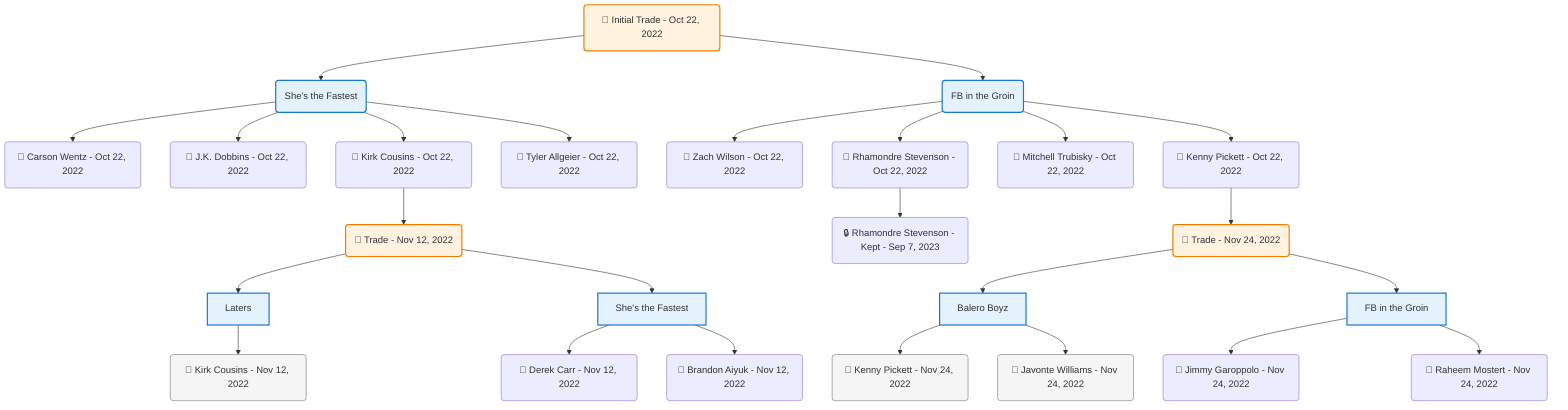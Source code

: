 flowchart TD

    TRADE_MAIN("🔄 Initial Trade - Oct 22, 2022")
    TEAM_1("She's the Fastest")
    TEAM_2("FB in the Groin")
    NODE_31e7fac5-08c3-4d1e-b742-0e41812ff327("🔄 Carson Wentz - Oct 22, 2022")
    NODE_46551d87-6620-496f-9426-1952e6229d82("🔄 Zach Wilson - Oct 22, 2022")
    NODE_44bf3032-02a3-4053-ada6-1d4e34b2a862("🔄 Rhamondre Stevenson - Oct 22, 2022")
    NODE_e604f0e6-310e-43a9-a279-a0adc371a630("🔒 Rhamondre Stevenson - Kept - Sep 7, 2023")
    NODE_9be64a35-ca09-4358-9dfc-6971a00c397a("🔄 Mitchell Trubisky - Oct 22, 2022")
    NODE_f85aa3b6-020d-4689-9390-8eed17f89b48("🔄 Kenny Pickett - Oct 22, 2022")
    TRADE_36c4f0e2-3a62-4a2f-aeff-004312ccd7e0_3("🔄 Trade - Nov 24, 2022")
    TEAM_2feaf03e-fb22-498e-ac8f-e596b6ba7810_4["Balero Boyz"]
    NODE_f903327d-5537-4a97-941a-7d80035df23e("🔄 Kenny Pickett - Nov 24, 2022")
    NODE_f5eadd9c-975d-4a02-8aed-9554a48dad40("🔄 Javonte Williams - Nov 24, 2022")
    TEAM_f483ecf1-cd17-4991-854b-e52dfc957b45_5["FB in the Groin"]
    NODE_9be127b4-a3d5-401c-acf7-930b29fba8bb("🔄 Jimmy Garoppolo - Nov 24, 2022")
    NODE_9cd60e06-6251-46a6-b284-c1979aa7e5cc("🔄 Raheem Mostert - Nov 24, 2022")
    NODE_dfaa5988-9ef9-48f8-b7f3-c4d3aa25240e("🔄 J.K. Dobbins - Oct 22, 2022")
    NODE_d6a9e407-1ec2-44b6-8a55-f0817d6fc4db("🔄 Kirk Cousins - Oct 22, 2022")
    TRADE_86041a91-0833-4da9-8d5e-4b0b56bbbb42_6("🔄 Trade - Nov 12, 2022")
    TEAM_825928a9-7194-43aa-b7ae-fc78c2510b16_7["Laters"]
    NODE_788e0048-0dcd-476b-8827-3dcae6ce33e4("🔄 Kirk Cousins - Nov 12, 2022")
    TEAM_4449259f-64af-44fd-9235-1facc0926234_8["She's the Fastest"]
    NODE_fd027af1-9c5b-40d1-b22c-1f45d7ae8a46("🔄 Derek Carr - Nov 12, 2022")
    NODE_a847cd9b-edb9-4a62-9213-7b6f32191225("🔄 Brandon Aiyuk - Nov 12, 2022")
    NODE_188a0f3e-e812-4d35-91eb-f7f24aaa898a("🔄 Tyler Allgeier - Oct 22, 2022")

    TRADE_MAIN --> TEAM_1
    TRADE_MAIN --> TEAM_2
    TEAM_1 --> NODE_31e7fac5-08c3-4d1e-b742-0e41812ff327
    TEAM_2 --> NODE_46551d87-6620-496f-9426-1952e6229d82
    TEAM_2 --> NODE_44bf3032-02a3-4053-ada6-1d4e34b2a862
    NODE_44bf3032-02a3-4053-ada6-1d4e34b2a862 --> NODE_e604f0e6-310e-43a9-a279-a0adc371a630
    TEAM_2 --> NODE_9be64a35-ca09-4358-9dfc-6971a00c397a
    TEAM_2 --> NODE_f85aa3b6-020d-4689-9390-8eed17f89b48
    NODE_f85aa3b6-020d-4689-9390-8eed17f89b48 --> TRADE_36c4f0e2-3a62-4a2f-aeff-004312ccd7e0_3
    TRADE_36c4f0e2-3a62-4a2f-aeff-004312ccd7e0_3 --> TEAM_2feaf03e-fb22-498e-ac8f-e596b6ba7810_4
    TEAM_2feaf03e-fb22-498e-ac8f-e596b6ba7810_4 --> NODE_f903327d-5537-4a97-941a-7d80035df23e
    TEAM_2feaf03e-fb22-498e-ac8f-e596b6ba7810_4 --> NODE_f5eadd9c-975d-4a02-8aed-9554a48dad40
    TRADE_36c4f0e2-3a62-4a2f-aeff-004312ccd7e0_3 --> TEAM_f483ecf1-cd17-4991-854b-e52dfc957b45_5
    TEAM_f483ecf1-cd17-4991-854b-e52dfc957b45_5 --> NODE_9be127b4-a3d5-401c-acf7-930b29fba8bb
    TEAM_f483ecf1-cd17-4991-854b-e52dfc957b45_5 --> NODE_9cd60e06-6251-46a6-b284-c1979aa7e5cc
    TEAM_1 --> NODE_dfaa5988-9ef9-48f8-b7f3-c4d3aa25240e
    TEAM_1 --> NODE_d6a9e407-1ec2-44b6-8a55-f0817d6fc4db
    NODE_d6a9e407-1ec2-44b6-8a55-f0817d6fc4db --> TRADE_86041a91-0833-4da9-8d5e-4b0b56bbbb42_6
    TRADE_86041a91-0833-4da9-8d5e-4b0b56bbbb42_6 --> TEAM_825928a9-7194-43aa-b7ae-fc78c2510b16_7
    TEAM_825928a9-7194-43aa-b7ae-fc78c2510b16_7 --> NODE_788e0048-0dcd-476b-8827-3dcae6ce33e4
    TRADE_86041a91-0833-4da9-8d5e-4b0b56bbbb42_6 --> TEAM_4449259f-64af-44fd-9235-1facc0926234_8
    TEAM_4449259f-64af-44fd-9235-1facc0926234_8 --> NODE_fd027af1-9c5b-40d1-b22c-1f45d7ae8a46
    TEAM_4449259f-64af-44fd-9235-1facc0926234_8 --> NODE_a847cd9b-edb9-4a62-9213-7b6f32191225
    TEAM_1 --> NODE_188a0f3e-e812-4d35-91eb-f7f24aaa898a

    %% Node styling
    classDef teamNode fill:#e3f2fd,stroke:#1976d2,stroke-width:2px
    classDef tradeNode fill:#fff3e0,stroke:#f57c00,stroke-width:2px
    classDef playerNode fill:#f3e5f5,stroke:#7b1fa2,stroke-width:1px
    classDef nonRootPlayerNode fill:#f5f5f5,stroke:#757575,stroke-width:1px
    classDef endNode fill:#ffebee,stroke:#c62828,stroke-width:2px
    classDef waiverNode fill:#e8f5e8,stroke:#388e3c,stroke-width:2px
    classDef championshipNode fill:#fff9c4,stroke:#f57f17,stroke-width:3px

    class TEAM_1,TEAM_2,TEAM_2feaf03e-fb22-498e-ac8f-e596b6ba7810_4,TEAM_f483ecf1-cd17-4991-854b-e52dfc957b45_5,TEAM_825928a9-7194-43aa-b7ae-fc78c2510b16_7,TEAM_4449259f-64af-44fd-9235-1facc0926234_8 teamNode
    class NODE_f903327d-5537-4a97-941a-7d80035df23e,NODE_f5eadd9c-975d-4a02-8aed-9554a48dad40,NODE_788e0048-0dcd-476b-8827-3dcae6ce33e4 nonRootPlayerNode
    class TRADE_MAIN,TRADE_36c4f0e2-3a62-4a2f-aeff-004312ccd7e0_3,TRADE_86041a91-0833-4da9-8d5e-4b0b56bbbb42_6 tradeNode